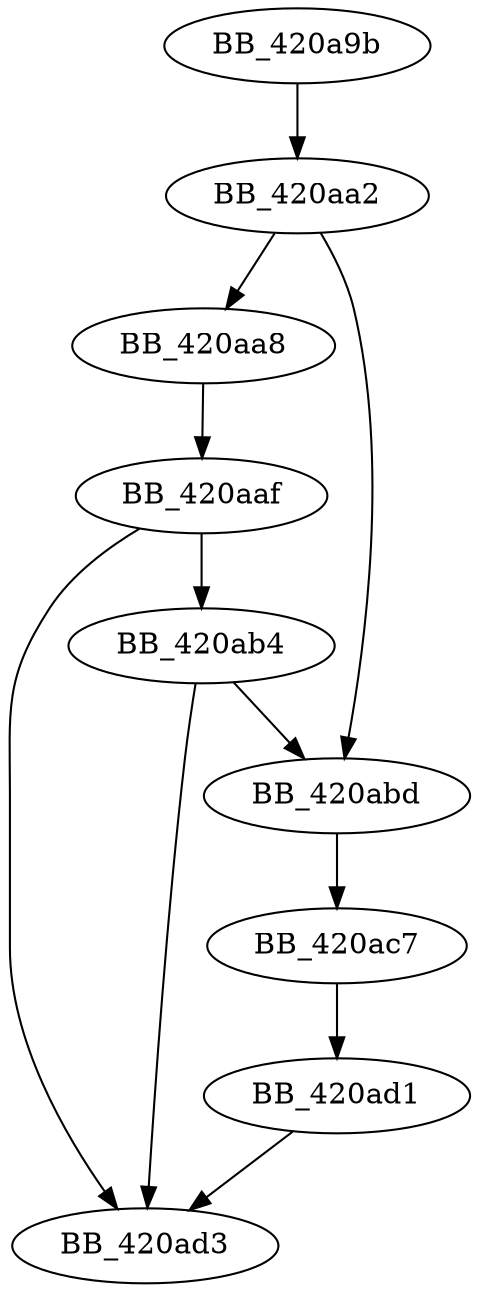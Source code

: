 DiGraph __FF_MSGBANNER{
BB_420a9b->BB_420aa2
BB_420aa2->BB_420aa8
BB_420aa2->BB_420abd
BB_420aa8->BB_420aaf
BB_420aaf->BB_420ab4
BB_420aaf->BB_420ad3
BB_420ab4->BB_420abd
BB_420ab4->BB_420ad3
BB_420abd->BB_420ac7
BB_420ac7->BB_420ad1
BB_420ad1->BB_420ad3
}
